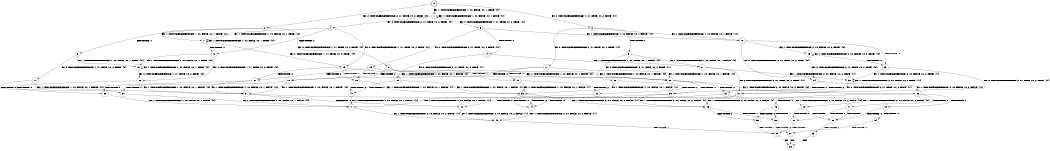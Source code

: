 digraph BCG {
size = "7, 10.5";
center = TRUE;
node [shape = circle];
0 [peripheries = 2];
0 -> 1 [label = "EX !1 !ATOMIC_EXCH_BRANCH (1, +0, FALSE, +0, 1, TRUE) !{0}"];
0 -> 2 [label = "EX !2 !ATOMIC_EXCH_BRANCH (2, +1, TRUE, +0, 2, TRUE) !{0}"];
0 -> 3 [label = "EX !0 !ATOMIC_EXCH_BRANCH (1, +1, TRUE, +0, 2, TRUE) !{0}"];
1 -> 4 [label = "EX !2 !ATOMIC_EXCH_BRANCH (2, +1, TRUE, +0, 2, TRUE) !{0}"];
1 -> 5 [label = "EX !0 !ATOMIC_EXCH_BRANCH (1, +1, TRUE, +0, 2, TRUE) !{0}"];
1 -> 1 [label = "EX !1 !ATOMIC_EXCH_BRANCH (1, +0, FALSE, +0, 1, TRUE) !{0}"];
2 -> 6 [label = "TERMINATE !2"];
2 -> 7 [label = "EX !1 !ATOMIC_EXCH_BRANCH (1, +0, FALSE, +0, 1, TRUE) !{0}"];
2 -> 8 [label = "EX !0 !ATOMIC_EXCH_BRANCH (1, +1, TRUE, +0, 2, TRUE) !{0}"];
3 -> 9 [label = "TERMINATE !0"];
3 -> 10 [label = "EX !1 !ATOMIC_EXCH_BRANCH (1, +0, FALSE, +0, 1, FALSE) !{0}"];
3 -> 11 [label = "EX !2 !ATOMIC_EXCH_BRANCH (2, +1, TRUE, +0, 2, TRUE) !{0}"];
4 -> 12 [label = "TERMINATE !2"];
4 -> 13 [label = "EX !0 !ATOMIC_EXCH_BRANCH (1, +1, TRUE, +0, 2, TRUE) !{0}"];
4 -> 7 [label = "EX !1 !ATOMIC_EXCH_BRANCH (1, +0, FALSE, +0, 1, TRUE) !{0}"];
5 -> 14 [label = "TERMINATE !0"];
5 -> 15 [label = "EX !2 !ATOMIC_EXCH_BRANCH (2, +1, TRUE, +0, 2, TRUE) !{0}"];
5 -> 10 [label = "EX !1 !ATOMIC_EXCH_BRANCH (1, +0, FALSE, +0, 1, FALSE) !{0}"];
6 -> 16 [label = "EX !1 !ATOMIC_EXCH_BRANCH (1, +0, FALSE, +0, 1, TRUE) !{0}"];
6 -> 17 [label = "EX !0 !ATOMIC_EXCH_BRANCH (1, +1, TRUE, +0, 2, TRUE) !{0}"];
7 -> 12 [label = "TERMINATE !2"];
7 -> 13 [label = "EX !0 !ATOMIC_EXCH_BRANCH (1, +1, TRUE, +0, 2, TRUE) !{0}"];
7 -> 7 [label = "EX !1 !ATOMIC_EXCH_BRANCH (1, +0, FALSE, +0, 1, TRUE) !{0}"];
8 -> 18 [label = "TERMINATE !2"];
8 -> 19 [label = "TERMINATE !0"];
8 -> 20 [label = "EX !1 !ATOMIC_EXCH_BRANCH (1, +0, FALSE, +0, 1, FALSE) !{0}"];
9 -> 21 [label = "EX !1 !ATOMIC_EXCH_BRANCH (1, +0, FALSE, +0, 1, FALSE) !{1}"];
9 -> 22 [label = "EX !2 !ATOMIC_EXCH_BRANCH (2, +1, TRUE, +0, 2, TRUE) !{1}"];
10 -> 23 [label = "TERMINATE !0"];
10 -> 24 [label = "EX !2 !ATOMIC_EXCH_BRANCH (2, +1, TRUE, +0, 2, TRUE) !{0}"];
10 -> 25 [label = "EX !1 !ATOMIC_EXCH_BRANCH (2, +0, FALSE, +0, 2, TRUE) !{0}"];
11 -> 18 [label = "TERMINATE !2"];
11 -> 19 [label = "TERMINATE !0"];
11 -> 20 [label = "EX !1 !ATOMIC_EXCH_BRANCH (1, +0, FALSE, +0, 1, FALSE) !{0}"];
12 -> 26 [label = "EX !0 !ATOMIC_EXCH_BRANCH (1, +1, TRUE, +0, 2, TRUE) !{0}"];
12 -> 16 [label = "EX !1 !ATOMIC_EXCH_BRANCH (1, +0, FALSE, +0, 1, TRUE) !{0}"];
13 -> 27 [label = "TERMINATE !2"];
13 -> 28 [label = "TERMINATE !0"];
13 -> 20 [label = "EX !1 !ATOMIC_EXCH_BRANCH (1, +0, FALSE, +0, 1, FALSE) !{0}"];
14 -> 29 [label = "EX !2 !ATOMIC_EXCH_BRANCH (2, +1, TRUE, +0, 2, TRUE) !{1}"];
14 -> 21 [label = "EX !1 !ATOMIC_EXCH_BRANCH (1, +0, FALSE, +0, 1, FALSE) !{1}"];
15 -> 27 [label = "TERMINATE !2"];
15 -> 28 [label = "TERMINATE !0"];
15 -> 20 [label = "EX !1 !ATOMIC_EXCH_BRANCH (1, +0, FALSE, +0, 1, FALSE) !{0}"];
16 -> 26 [label = "EX !0 !ATOMIC_EXCH_BRANCH (1, +1, TRUE, +0, 2, TRUE) !{0}"];
16 -> 16 [label = "EX !1 !ATOMIC_EXCH_BRANCH (1, +0, FALSE, +0, 1, TRUE) !{0}"];
17 -> 30 [label = "TERMINATE !0"];
17 -> 31 [label = "EX !1 !ATOMIC_EXCH_BRANCH (1, +0, FALSE, +0, 1, FALSE) !{0}"];
18 -> 30 [label = "TERMINATE !0"];
18 -> 31 [label = "EX !1 !ATOMIC_EXCH_BRANCH (1, +0, FALSE, +0, 1, FALSE) !{0}"];
19 -> 32 [label = "TERMINATE !2"];
19 -> 33 [label = "EX !1 !ATOMIC_EXCH_BRANCH (1, +0, FALSE, +0, 1, FALSE) !{1}"];
20 -> 34 [label = "TERMINATE !2"];
20 -> 35 [label = "TERMINATE !0"];
20 -> 36 [label = "EX !1 !ATOMIC_EXCH_BRANCH (2, +0, FALSE, +0, 2, FALSE) !{0}"];
21 -> 37 [label = "EX !2 !ATOMIC_EXCH_BRANCH (2, +1, TRUE, +0, 2, TRUE) !{1}"];
21 -> 38 [label = "EX !1 !ATOMIC_EXCH_BRANCH (2, +0, FALSE, +0, 2, TRUE) !{1}"];
22 -> 32 [label = "TERMINATE !2"];
22 -> 33 [label = "EX !1 !ATOMIC_EXCH_BRANCH (1, +0, FALSE, +0, 1, FALSE) !{1}"];
23 -> 37 [label = "EX !2 !ATOMIC_EXCH_BRANCH (2, +1, TRUE, +0, 2, TRUE) !{1}"];
23 -> 38 [label = "EX !1 !ATOMIC_EXCH_BRANCH (2, +0, FALSE, +0, 2, TRUE) !{1}"];
24 -> 34 [label = "TERMINATE !2"];
24 -> 35 [label = "TERMINATE !0"];
24 -> 36 [label = "EX !1 !ATOMIC_EXCH_BRANCH (2, +0, FALSE, +0, 2, FALSE) !{0}"];
25 -> 23 [label = "TERMINATE !0"];
25 -> 24 [label = "EX !2 !ATOMIC_EXCH_BRANCH (2, +1, TRUE, +0, 2, TRUE) !{0}"];
25 -> 25 [label = "EX !1 !ATOMIC_EXCH_BRANCH (2, +0, FALSE, +0, 2, TRUE) !{0}"];
26 -> 39 [label = "TERMINATE !0"];
26 -> 31 [label = "EX !1 !ATOMIC_EXCH_BRANCH (1, +0, FALSE, +0, 1, FALSE) !{0}"];
27 -> 39 [label = "TERMINATE !0"];
27 -> 31 [label = "EX !1 !ATOMIC_EXCH_BRANCH (1, +0, FALSE, +0, 1, FALSE) !{0}"];
28 -> 40 [label = "TERMINATE !2"];
28 -> 33 [label = "EX !1 !ATOMIC_EXCH_BRANCH (1, +0, FALSE, +0, 1, FALSE) !{1}"];
29 -> 40 [label = "TERMINATE !2"];
29 -> 33 [label = "EX !1 !ATOMIC_EXCH_BRANCH (1, +0, FALSE, +0, 1, FALSE) !{1}"];
30 -> 41 [label = "EX !1 !ATOMIC_EXCH_BRANCH (1, +0, FALSE, +0, 1, FALSE) !{1}"];
31 -> 42 [label = "TERMINATE !0"];
31 -> 43 [label = "EX !1 !ATOMIC_EXCH_BRANCH (2, +0, FALSE, +0, 2, FALSE) !{0}"];
32 -> 41 [label = "EX !1 !ATOMIC_EXCH_BRANCH (1, +0, FALSE, +0, 1, FALSE) !{1}"];
33 -> 44 [label = "TERMINATE !2"];
33 -> 45 [label = "EX !1 !ATOMIC_EXCH_BRANCH (2, +0, FALSE, +0, 2, FALSE) !{1}"];
34 -> 42 [label = "TERMINATE !0"];
34 -> 43 [label = "EX !1 !ATOMIC_EXCH_BRANCH (2, +0, FALSE, +0, 2, FALSE) !{0}"];
35 -> 44 [label = "TERMINATE !2"];
35 -> 45 [label = "EX !1 !ATOMIC_EXCH_BRANCH (2, +0, FALSE, +0, 2, FALSE) !{1}"];
36 -> 46 [label = "TERMINATE !1"];
36 -> 47 [label = "TERMINATE !2"];
36 -> 48 [label = "TERMINATE !0"];
37 -> 44 [label = "TERMINATE !2"];
37 -> 45 [label = "EX !1 !ATOMIC_EXCH_BRANCH (2, +0, FALSE, +0, 2, FALSE) !{1}"];
38 -> 37 [label = "EX !2 !ATOMIC_EXCH_BRANCH (2, +1, TRUE, +0, 2, TRUE) !{1}"];
38 -> 38 [label = "EX !1 !ATOMIC_EXCH_BRANCH (2, +0, FALSE, +0, 2, TRUE) !{1}"];
39 -> 41 [label = "EX !1 !ATOMIC_EXCH_BRANCH (1, +0, FALSE, +0, 1, FALSE) !{1}"];
40 -> 41 [label = "EX !1 !ATOMIC_EXCH_BRANCH (1, +0, FALSE, +0, 1, FALSE) !{1}"];
41 -> 49 [label = "EX !1 !ATOMIC_EXCH_BRANCH (2, +0, FALSE, +0, 2, FALSE) !{1}"];
42 -> 49 [label = "EX !1 !ATOMIC_EXCH_BRANCH (2, +0, FALSE, +0, 2, FALSE) !{1}"];
43 -> 50 [label = "TERMINATE !1"];
43 -> 51 [label = "TERMINATE !0"];
44 -> 49 [label = "EX !1 !ATOMIC_EXCH_BRANCH (2, +0, FALSE, +0, 2, FALSE) !{1}"];
45 -> 52 [label = "TERMINATE !1"];
45 -> 53 [label = "TERMINATE !2"];
46 -> 50 [label = "TERMINATE !2"];
46 -> 54 [label = "TERMINATE !0"];
47 -> 50 [label = "TERMINATE !1"];
47 -> 51 [label = "TERMINATE !0"];
48 -> 52 [label = "TERMINATE !1"];
48 -> 53 [label = "TERMINATE !2"];
49 -> 55 [label = "TERMINATE !1"];
50 -> 56 [label = "TERMINATE !0"];
51 -> 55 [label = "TERMINATE !1"];
52 -> 57 [label = "TERMINATE !2"];
53 -> 55 [label = "TERMINATE !1"];
54 -> 57 [label = "TERMINATE !2"];
55 -> 58 [label = "exit"];
56 -> 58 [label = "exit"];
57 -> 58 [label = "exit"];
}
